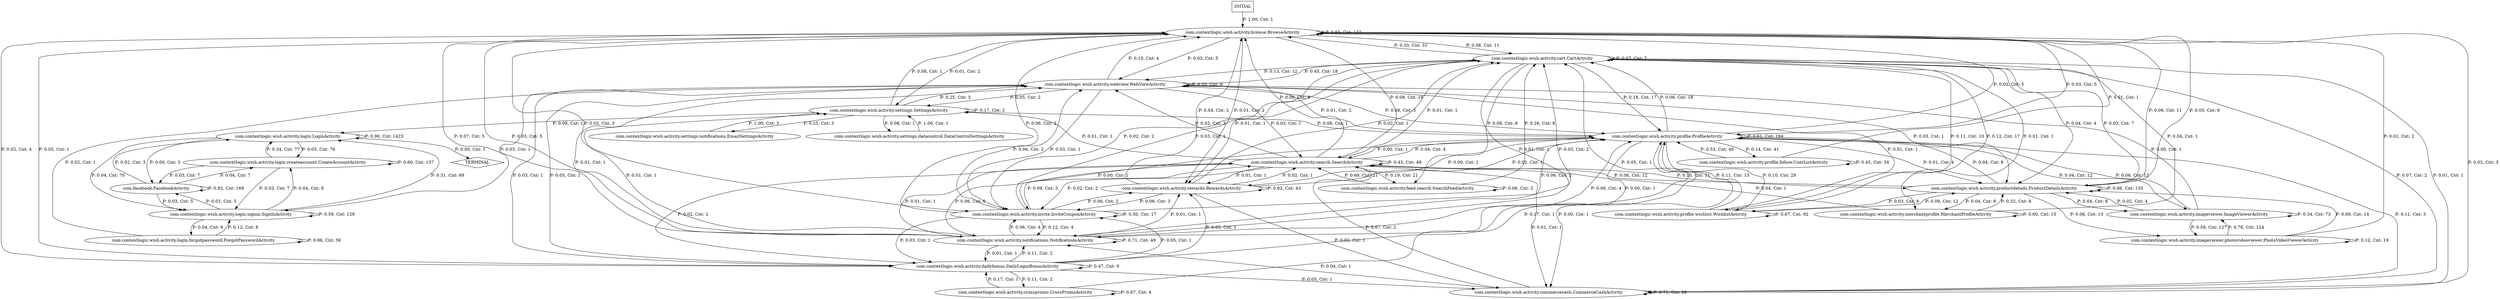 digraph G {
  0 [label="com.contextlogic.wish.activity.browse.BrowseActivity"];
  1 [label="com.contextlogic.wish.activity.cart.CartActivity"];
  2 [label="com.contextlogic.wish.activity.commercecash.CommerceCashActivity"];
  3 [label="com.contextlogic.wish.activity.crosspromo.CrossPromoActivity"];
  4 [label="com.contextlogic.wish.activity.dailybonus.DailyLoginBonusActivity"];
  5 [label="com.contextlogic.wish.activity.feed.search.SearchFeedActivity"];
  6 [label="com.contextlogic.wish.activity.imageviewer.ImageViewerActivity"];
  7 [label="com.contextlogic.wish.activity.imageviewer.photovideoviewer.PhotoVideoViewerActivity"];
  8 [label="com.contextlogic.wish.activity.invite.InviteCouponActivity"];
  9 [label="com.contextlogic.wish.activity.login.LoginActivity"];
  10 [label="com.contextlogic.wish.activity.login.createaccount.CreateAccountActivity"];
  11 [label="com.contextlogic.wish.activity.login.forgotpassword.ForgotPasswordActivity"];
  12 [label="com.contextlogic.wish.activity.login.signin.SignInActivity"];
  13 [label="com.contextlogic.wish.activity.merchantprofile.MerchantProfileActivity"];
  14 [label="com.contextlogic.wish.activity.notifications.NotificationsActivity"];
  15 [label="com.contextlogic.wish.activity.productdetails.ProductDetailsActivity"];
  16 [label="com.contextlogic.wish.activity.profile.ProfileActivity"];
  17 [label="com.contextlogic.wish.activity.profile.follow.UserListActivity"];
  18 [label="com.contextlogic.wish.activity.profile.wishlist.WishlistActivity"];
  19 [label="com.contextlogic.wish.activity.rewards.RewardsActivity"];
  20 [label="com.contextlogic.wish.activity.search.SearchActivity"];
  21 [label="com.contextlogic.wish.activity.settings.SettingsActivity"];
  22 [label="com.contextlogic.wish.activity.settings.datacontrol.DataControlSettingsActivity"];
  23 [label="com.contextlogic.wish.activity.settings.notifications.EmailSettingsActivity"];
  24 [label="com.contextlogic.wish.activity.webview.WebViewActivity"];
  25 [label="com.facebook.FacebookActivity"];
  26 [label="TERMINAL",shape=diamond];
  27 [label="INITIAL",shape=box];
0->0 [label="P: 0.65, Cnt: 122"];
0->1 [label="P: 0.06, Cnt: 11"];
0->2 [label="P: 0.02, Cnt: 3"];
0->4 [label="P: 0.02, Cnt: 4"];
0->8 [label="P: 0.02, Cnt: 3"];
0->14 [label="P: 0.03, Cnt: 5"];
0->15 [label="P: 0.06, Cnt: 11"];
0->16 [label="P: 0.03, Cnt: 5"];
0->19 [label="P: 0.01, Cnt: 2"];
0->20 [label="P: 0.08, Cnt: 16"];
0->21 [label="P: 0.01, Cnt: 2"];
0->24 [label="P: 0.03, Cnt: 5"];
1->0 [label="P: 0.33, Cnt: 31"];
1->1 [label="P: 0.07, Cnt: 7"];
1->2 [label="P: 0.01, Cnt: 1"];
1->5 [label="P: 0.08, Cnt: 8"];
1->8 [label="P: 0.02, Cnt: 2"];
1->13 [label="P: 0.01, Cnt: 1"];
1->14 [label="P: 0.01, Cnt: 1"];
1->15 [label="P: 0.04, Cnt: 4"];
1->16 [label="P: 0.18, Cnt: 17"];
1->18 [label="P: 0.11, Cnt: 10"];
1->19 [label="P: 0.01, Cnt: 1"];
1->24 [label="P: 0.13, Cnt: 12"];
2->1 [label="P: 0.07, Cnt: 2"];
2->2 [label="P: 0.71, Cnt: 20"];
2->14 [label="P: 0.04, Cnt: 1"];
2->16 [label="P: 0.11, Cnt: 3"];
2->20 [label="P: 0.07, Cnt: 2"];
3->3 [label="P: 0.67, Cnt: 4"];
3->4 [label="P: 0.17, Cnt: 1"];
3->16 [label="P: 0.17, Cnt: 1"];
4->0 [label="P: 0.05, Cnt: 1"];
4->1 [label="P: 0.05, Cnt: 1"];
4->2 [label="P: 0.05, Cnt: 1"];
4->3 [label="P: 0.11, Cnt: 2"];
4->4 [label="P: 0.47, Cnt: 9"];
4->8 [label="P: 0.05, Cnt: 1"];
4->14 [label="P: 0.11, Cnt: 2"];
4->19 [label="P: 0.05, Cnt: 1"];
4->24 [label="P: 0.05, Cnt: 1"];
5->1 [label="P: 0.26, Cnt: 8"];
5->5 [label="P: 0.06, Cnt: 2"];
5->20 [label="P: 0.68, Cnt: 21"];
6->6 [label="P: 0.34, Cnt: 73"];
6->7 [label="P: 0.59, Cnt: 127"];
6->15 [label="P: 0.02, Cnt: 4"];
6->16 [label="P: 0.06, Cnt: 12"];
6->24 [label="P: 0.00, Cnt: 1"];
7->0 [label="P: 0.01, Cnt: 2"];
7->6 [label="P: 0.78, Cnt: 124"];
7->7 [label="P: 0.12, Cnt: 19"];
7->15 [label="P: 0.09, Cnt: 14"];
8->0 [label="P: 0.06, Cnt: 2"];
8->1 [label="P: 0.03, Cnt: 1"];
8->4 [label="P: 0.03, Cnt: 1"];
8->8 [label="P: 0.50, Cnt: 17"];
8->14 [label="P: 0.12, Cnt: 4"];
8->16 [label="P: 0.06, Cnt: 2"];
8->19 [label="P: 0.06, Cnt: 2"];
8->20 [label="P: 0.09, Cnt: 3"];
8->24 [label="P: 0.06, Cnt: 2"];
9->9 [label="P: 0.90, Cnt: 1423"];
9->10 [label="P: 0.05, Cnt: 76"];
9->12 [label="P: 0.04, Cnt: 70"];
9->25 [label="P: 0.00, Cnt: 3"];
9->26 [label="P: 0.00, Cnt: 1"];
10->9 [label="P: 0.34, Cnt: 77"];
10->10 [label="P: 0.60, Cnt: 137"];
10->12 [label="P: 0.03, Cnt: 7"];
10->25 [label="P: 0.03, Cnt: 7"];
11->11 [label="P: 0.86, Cnt: 56"];
11->12 [label="P: 0.12, Cnt: 8"];
11->24 [label="P: 0.02, Cnt: 1"];
12->9 [label="P: 0.31, Cnt: 69"];
12->10 [label="P: 0.04, Cnt: 8"];
12->11 [label="P: 0.04, Cnt: 9"];
12->12 [label="P: 0.59, Cnt: 129"];
12->25 [label="P: 0.02, Cnt: 5"];
13->1 [label="P: 0.04, Cnt: 1"];
13->13 [label="P: 0.60, Cnt: 15"];
13->15 [label="P: 0.32, Cnt: 8"];
13->20 [label="P: 0.04, Cnt: 1"];
14->0 [label="P: 0.07, Cnt: 5"];
14->1 [label="P: 0.03, Cnt: 2"];
14->4 [label="P: 0.01, Cnt: 1"];
14->8 [label="P: 0.06, Cnt: 4"];
14->14 [label="P: 0.71, Cnt: 49"];
14->16 [label="P: 0.06, Cnt: 4"];
14->19 [label="P: 0.01, Cnt: 1"];
14->20 [label="P: 0.01, Cnt: 1"];
14->21 [label="P: 0.01, Cnt: 1"];
14->24 [label="P: 0.01, Cnt: 1"];
15->0 [label="P: 0.03, Cnt: 6"];
15->1 [label="P: 0.03, Cnt: 7"];
15->6 [label="P: 0.04, Cnt: 8"];
15->7 [label="P: 0.06, Cnt: 13"];
15->13 [label="P: 0.04, Cnt: 9"];
15->15 [label="P: 0.66, Cnt: 135"];
15->16 [label="P: 0.04, Cnt: 8"];
15->18 [label="P: 0.03, Cnt: 6"];
15->20 [label="P: 0.06, Cnt: 12"];
16->0 [label="P: 0.02, Cnt: 5"];
16->1 [label="P: 0.06, Cnt: 18"];
16->2 [label="P: 0.00, Cnt: 1"];
16->6 [label="P: 0.04, Cnt: 12"];
16->8 [label="P: 0.00, Cnt: 1"];
16->14 [label="P: 0.00, Cnt: 1"];
16->15 [label="P: 0.01, Cnt: 4"];
16->16 [label="P: 0.61, Cnt: 184"];
16->17 [label="P: 0.14, Cnt: 41"];
16->18 [label="P: 0.10, Cnt: 29"];
16->19 [label="P: 0.00, Cnt: 1"];
16->20 [label="P: 0.00, Cnt: 1"];
16->24 [label="P: 0.01, Cnt: 2"];
17->0 [label="P: 0.01, Cnt: 1"];
17->16 [label="P: 0.53, Cnt: 40"];
17->17 [label="P: 0.45, Cnt: 34"];
18->1 [label="P: 0.12, Cnt: 17"];
18->15 [label="P: 0.09, Cnt: 12"];
18->16 [label="P: 0.11, Cnt: 15"];
18->18 [label="P: 0.67, Cnt: 92"];
18->24 [label="P: 0.01, Cnt: 1"];
19->0 [label="P: 0.04, Cnt: 2"];
19->1 [label="P: 0.02, Cnt: 1"];
19->2 [label="P: 0.02, Cnt: 1"];
19->8 [label="P: 0.06, Cnt: 3"];
19->16 [label="P: 0.02, Cnt: 1"];
19->19 [label="P: 0.83, Cnt: 43"];
19->20 [label="P: 0.02, Cnt: 1"];
20->0 [label="P: 0.06, Cnt: 6"];
20->1 [label="P: 0.01, Cnt: 1"];
20->2 [label="P: 0.01, Cnt: 1"];
20->4 [label="P: 0.02, Cnt: 2"];
20->5 [label="P: 0.19, Cnt: 21"];
20->8 [label="P: 0.02, Cnt: 2"];
20->14 [label="P: 0.06, Cnt: 6"];
20->15 [label="P: 0.10, Cnt: 11"];
20->16 [label="P: 0.04, Cnt: 4"];
20->19 [label="P: 0.01, Cnt: 1"];
20->20 [label="P: 0.45, Cnt: 49"];
20->21 [label="P: 0.01, Cnt: 1"];
20->24 [label="P: 0.03, Cnt: 3"];
21->0 [label="P: 0.08, Cnt: 1"];
21->9 [label="P: 0.08, Cnt: 1"];
21->16 [label="P: 0.08, Cnt: 1"];
21->21 [label="P: 0.17, Cnt: 2"];
21->22 [label="P: 0.08, Cnt: 1"];
21->23 [label="P: 0.25, Cnt: 3"];
21->24 [label="P: 0.25, Cnt: 3"];
22->21 [label="P: 1.00, Cnt: 1"];
23->21 [label="P: 1.00, Cnt: 3"];
24->0 [label="P: 0.10, Cnt: 4"];
24->1 [label="P: 0.45, Cnt: 18"];
24->4 [label="P: 0.03, Cnt: 1"];
24->8 [label="P: 0.03, Cnt: 1"];
24->12 [label="P: 0.03, Cnt: 1"];
24->15 [label="P: 0.03, Cnt: 1"];
24->16 [label="P: 0.08, Cnt: 3"];
24->20 [label="P: 0.03, Cnt: 1"];
24->21 [label="P: 0.05, Cnt: 2"];
24->24 [label="P: 0.20, Cnt: 8"];
25->9 [label="P: 0.02, Cnt: 3"];
25->10 [label="P: 0.04, Cnt: 7"];
25->12 [label="P: 0.03, Cnt: 5"];
25->25 [label="P: 0.92, Cnt: 169"];
27->0 [label="P: 1.00, Cnt: 1"];
}
